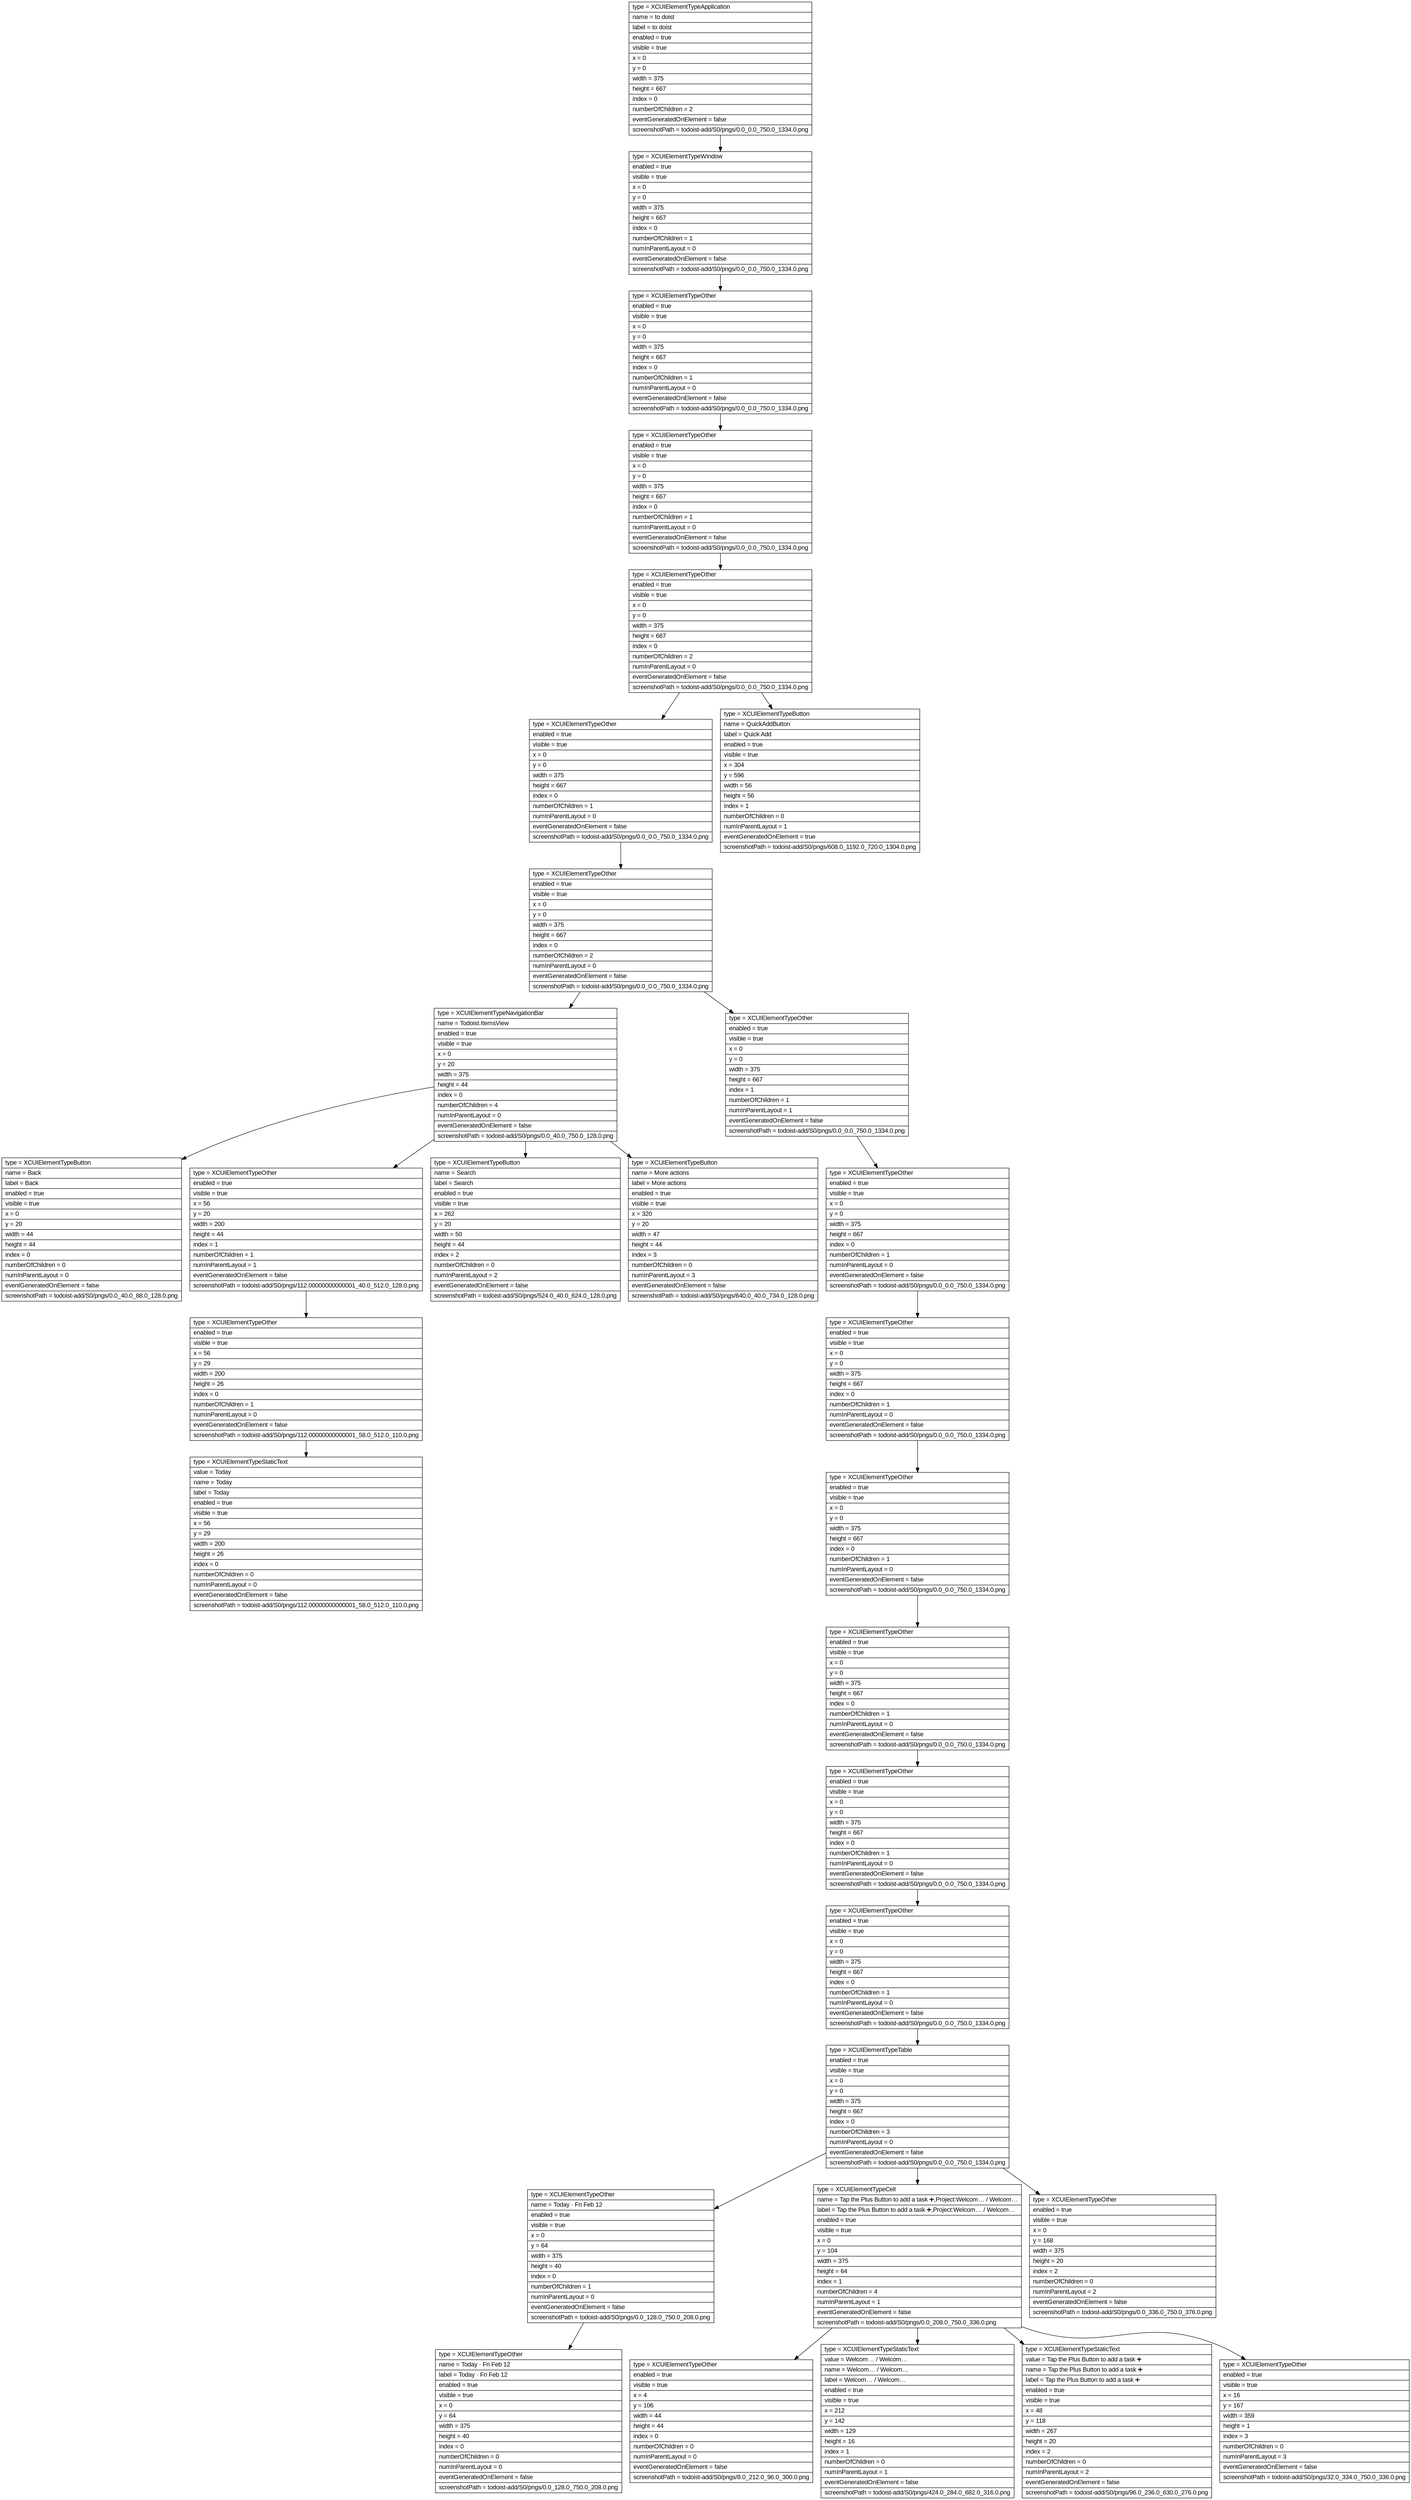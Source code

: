 digraph Layout {

	node [shape=record fontname=Arial];

	0	[label="{type = XCUIElementTypeApplication\l|name = to doist\l|label = to doist\l|enabled = true\l|visible = true\l|x = 0\l|y = 0\l|width = 375\l|height = 667\l|index = 0\l|numberOfChildren = 2\l|eventGeneratedOnElement = false \l|screenshotPath = todoist-add/S0/pngs/0.0_0.0_750.0_1334.0.png\l}"]
	1	[label="{type = XCUIElementTypeWindow\l|enabled = true\l|visible = true\l|x = 0\l|y = 0\l|width = 375\l|height = 667\l|index = 0\l|numberOfChildren = 1\l|numInParentLayout = 0\l|eventGeneratedOnElement = false \l|screenshotPath = todoist-add/S0/pngs/0.0_0.0_750.0_1334.0.png\l}"]
	2	[label="{type = XCUIElementTypeOther\l|enabled = true\l|visible = true\l|x = 0\l|y = 0\l|width = 375\l|height = 667\l|index = 0\l|numberOfChildren = 1\l|numInParentLayout = 0\l|eventGeneratedOnElement = false \l|screenshotPath = todoist-add/S0/pngs/0.0_0.0_750.0_1334.0.png\l}"]
	3	[label="{type = XCUIElementTypeOther\l|enabled = true\l|visible = true\l|x = 0\l|y = 0\l|width = 375\l|height = 667\l|index = 0\l|numberOfChildren = 1\l|numInParentLayout = 0\l|eventGeneratedOnElement = false \l|screenshotPath = todoist-add/S0/pngs/0.0_0.0_750.0_1334.0.png\l}"]
	4	[label="{type = XCUIElementTypeOther\l|enabled = true\l|visible = true\l|x = 0\l|y = 0\l|width = 375\l|height = 667\l|index = 0\l|numberOfChildren = 2\l|numInParentLayout = 0\l|eventGeneratedOnElement = false \l|screenshotPath = todoist-add/S0/pngs/0.0_0.0_750.0_1334.0.png\l}"]
	5	[label="{type = XCUIElementTypeOther\l|enabled = true\l|visible = true\l|x = 0\l|y = 0\l|width = 375\l|height = 667\l|index = 0\l|numberOfChildren = 1\l|numInParentLayout = 0\l|eventGeneratedOnElement = false \l|screenshotPath = todoist-add/S0/pngs/0.0_0.0_750.0_1334.0.png\l}"]
	6	[label="{type = XCUIElementTypeButton\l|name = QuickAddButton\l|label = Quick Add\l|enabled = true\l|visible = true\l|x = 304\l|y = 596\l|width = 56\l|height = 56\l|index = 1\l|numberOfChildren = 0\l|numInParentLayout = 1\l|eventGeneratedOnElement = true \l|screenshotPath = todoist-add/S0/pngs/608.0_1192.0_720.0_1304.0.png\l}"]
	7	[label="{type = XCUIElementTypeOther\l|enabled = true\l|visible = true\l|x = 0\l|y = 0\l|width = 375\l|height = 667\l|index = 0\l|numberOfChildren = 2\l|numInParentLayout = 0\l|eventGeneratedOnElement = false \l|screenshotPath = todoist-add/S0/pngs/0.0_0.0_750.0_1334.0.png\l}"]
	8	[label="{type = XCUIElementTypeNavigationBar\l|name = Todoist.ItemsView\l|enabled = true\l|visible = true\l|x = 0\l|y = 20\l|width = 375\l|height = 44\l|index = 0\l|numberOfChildren = 4\l|numInParentLayout = 0\l|eventGeneratedOnElement = false \l|screenshotPath = todoist-add/S0/pngs/0.0_40.0_750.0_128.0.png\l}"]
	9	[label="{type = XCUIElementTypeOther\l|enabled = true\l|visible = true\l|x = 0\l|y = 0\l|width = 375\l|height = 667\l|index = 1\l|numberOfChildren = 1\l|numInParentLayout = 1\l|eventGeneratedOnElement = false \l|screenshotPath = todoist-add/S0/pngs/0.0_0.0_750.0_1334.0.png\l}"]
	10	[label="{type = XCUIElementTypeButton\l|name = Back\l|label = Back\l|enabled = true\l|visible = true\l|x = 0\l|y = 20\l|width = 44\l|height = 44\l|index = 0\l|numberOfChildren = 0\l|numInParentLayout = 0\l|eventGeneratedOnElement = false \l|screenshotPath = todoist-add/S0/pngs/0.0_40.0_88.0_128.0.png\l}"]
	11	[label="{type = XCUIElementTypeOther\l|enabled = true\l|visible = true\l|x = 56\l|y = 20\l|width = 200\l|height = 44\l|index = 1\l|numberOfChildren = 1\l|numInParentLayout = 1\l|eventGeneratedOnElement = false \l|screenshotPath = todoist-add/S0/pngs/112.00000000000001_40.0_512.0_128.0.png\l}"]
	12	[label="{type = XCUIElementTypeButton\l|name = Search\l|label = Search\l|enabled = true\l|visible = true\l|x = 262\l|y = 20\l|width = 50\l|height = 44\l|index = 2\l|numberOfChildren = 0\l|numInParentLayout = 2\l|eventGeneratedOnElement = false \l|screenshotPath = todoist-add/S0/pngs/524.0_40.0_624.0_128.0.png\l}"]
	13	[label="{type = XCUIElementTypeButton\l|name = More actions\l|label = More actions\l|enabled = true\l|visible = true\l|x = 320\l|y = 20\l|width = 47\l|height = 44\l|index = 3\l|numberOfChildren = 0\l|numInParentLayout = 3\l|eventGeneratedOnElement = false \l|screenshotPath = todoist-add/S0/pngs/640.0_40.0_734.0_128.0.png\l}"]
	14	[label="{type = XCUIElementTypeOther\l|enabled = true\l|visible = true\l|x = 0\l|y = 0\l|width = 375\l|height = 667\l|index = 0\l|numberOfChildren = 1\l|numInParentLayout = 0\l|eventGeneratedOnElement = false \l|screenshotPath = todoist-add/S0/pngs/0.0_0.0_750.0_1334.0.png\l}"]
	15	[label="{type = XCUIElementTypeOther\l|enabled = true\l|visible = true\l|x = 56\l|y = 29\l|width = 200\l|height = 26\l|index = 0\l|numberOfChildren = 1\l|numInParentLayout = 0\l|eventGeneratedOnElement = false \l|screenshotPath = todoist-add/S0/pngs/112.00000000000001_58.0_512.0_110.0.png\l}"]
	16	[label="{type = XCUIElementTypeOther\l|enabled = true\l|visible = true\l|x = 0\l|y = 0\l|width = 375\l|height = 667\l|index = 0\l|numberOfChildren = 1\l|numInParentLayout = 0\l|eventGeneratedOnElement = false \l|screenshotPath = todoist-add/S0/pngs/0.0_0.0_750.0_1334.0.png\l}"]
	17	[label="{type = XCUIElementTypeStaticText\l|value = Today\l|name = Today\l|label = Today\l|enabled = true\l|visible = true\l|x = 56\l|y = 29\l|width = 200\l|height = 26\l|index = 0\l|numberOfChildren = 0\l|numInParentLayout = 0\l|eventGeneratedOnElement = false \l|screenshotPath = todoist-add/S0/pngs/112.00000000000001_58.0_512.0_110.0.png\l}"]
	18	[label="{type = XCUIElementTypeOther\l|enabled = true\l|visible = true\l|x = 0\l|y = 0\l|width = 375\l|height = 667\l|index = 0\l|numberOfChildren = 1\l|numInParentLayout = 0\l|eventGeneratedOnElement = false \l|screenshotPath = todoist-add/S0/pngs/0.0_0.0_750.0_1334.0.png\l}"]
	19	[label="{type = XCUIElementTypeOther\l|enabled = true\l|visible = true\l|x = 0\l|y = 0\l|width = 375\l|height = 667\l|index = 0\l|numberOfChildren = 1\l|numInParentLayout = 0\l|eventGeneratedOnElement = false \l|screenshotPath = todoist-add/S0/pngs/0.0_0.0_750.0_1334.0.png\l}"]
	20	[label="{type = XCUIElementTypeOther\l|enabled = true\l|visible = true\l|x = 0\l|y = 0\l|width = 375\l|height = 667\l|index = 0\l|numberOfChildren = 1\l|numInParentLayout = 0\l|eventGeneratedOnElement = false \l|screenshotPath = todoist-add/S0/pngs/0.0_0.0_750.0_1334.0.png\l}"]
	21	[label="{type = XCUIElementTypeOther\l|enabled = true\l|visible = true\l|x = 0\l|y = 0\l|width = 375\l|height = 667\l|index = 0\l|numberOfChildren = 1\l|numInParentLayout = 0\l|eventGeneratedOnElement = false \l|screenshotPath = todoist-add/S0/pngs/0.0_0.0_750.0_1334.0.png\l}"]
	22	[label="{type = XCUIElementTypeTable\l|enabled = true\l|visible = true\l|x = 0\l|y = 0\l|width = 375\l|height = 667\l|index = 0\l|numberOfChildren = 3\l|numInParentLayout = 0\l|eventGeneratedOnElement = false \l|screenshotPath = todoist-add/S0/pngs/0.0_0.0_750.0_1334.0.png\l}"]
	23	[label="{type = XCUIElementTypeOther\l|name = Today · Fri Feb 12\l|enabled = true\l|visible = true\l|x = 0\l|y = 64\l|width = 375\l|height = 40\l|index = 0\l|numberOfChildren = 1\l|numInParentLayout = 0\l|eventGeneratedOnElement = false \l|screenshotPath = todoist-add/S0/pngs/0.0_128.0_750.0_208.0.png\l}"]
	24	[label="{type = XCUIElementTypeCell\l|name = Tap the Plus Button to add a task ➕,Project:Welcom… / Welcom…\l|label = Tap the Plus Button to add a task ➕,Project:Welcom… / Welcom…\l|enabled = true\l|visible = true\l|x = 0\l|y = 104\l|width = 375\l|height = 64\l|index = 1\l|numberOfChildren = 4\l|numInParentLayout = 1\l|eventGeneratedOnElement = false \l|screenshotPath = todoist-add/S0/pngs/0.0_208.0_750.0_336.0.png\l}"]
	25	[label="{type = XCUIElementTypeOther\l|enabled = true\l|visible = true\l|x = 0\l|y = 168\l|width = 375\l|height = 20\l|index = 2\l|numberOfChildren = 0\l|numInParentLayout = 2\l|eventGeneratedOnElement = false \l|screenshotPath = todoist-add/S0/pngs/0.0_336.0_750.0_376.0.png\l}"]
	26	[label="{type = XCUIElementTypeOther\l|name = Today · Fri Feb 12\l|label = Today · Fri Feb 12\l|enabled = true\l|visible = true\l|x = 0\l|y = 64\l|width = 375\l|height = 40\l|index = 0\l|numberOfChildren = 0\l|numInParentLayout = 0\l|eventGeneratedOnElement = false \l|screenshotPath = todoist-add/S0/pngs/0.0_128.0_750.0_208.0.png\l}"]
	27	[label="{type = XCUIElementTypeOther\l|enabled = true\l|visible = true\l|x = 4\l|y = 106\l|width = 44\l|height = 44\l|index = 0\l|numberOfChildren = 0\l|numInParentLayout = 0\l|eventGeneratedOnElement = false \l|screenshotPath = todoist-add/S0/pngs/8.0_212.0_96.0_300.0.png\l}"]
	28	[label="{type = XCUIElementTypeStaticText\l|value = Welcom… / Welcom…\l|name = Welcom… / Welcom…\l|label = Welcom… / Welcom…\l|enabled = true\l|visible = true\l|x = 212\l|y = 142\l|width = 129\l|height = 16\l|index = 1\l|numberOfChildren = 0\l|numInParentLayout = 1\l|eventGeneratedOnElement = false \l|screenshotPath = todoist-add/S0/pngs/424.0_284.0_682.0_316.0.png\l}"]
	29	[label="{type = XCUIElementTypeStaticText\l|value = Tap the Plus Button to add a task ➕\l|name = Tap the Plus Button to add a task ➕\l|label = Tap the Plus Button to add a task ➕\l|enabled = true\l|visible = true\l|x = 48\l|y = 118\l|width = 267\l|height = 20\l|index = 2\l|numberOfChildren = 0\l|numInParentLayout = 2\l|eventGeneratedOnElement = false \l|screenshotPath = todoist-add/S0/pngs/96.0_236.0_630.0_276.0.png\l}"]
	30	[label="{type = XCUIElementTypeOther\l|enabled = true\l|visible = true\l|x = 16\l|y = 167\l|width = 359\l|height = 1\l|index = 3\l|numberOfChildren = 0\l|numInParentLayout = 3\l|eventGeneratedOnElement = false \l|screenshotPath = todoist-add/S0/pngs/32.0_334.0_750.0_336.0.png\l}"]


	0 -> 1
	1 -> 2
	2 -> 3
	3 -> 4
	4 -> 5
	4 -> 6
	5 -> 7
	7 -> 8
	7 -> 9
	8 -> 10
	8 -> 11
	8 -> 12
	8 -> 13
	9 -> 14
	11 -> 15
	14 -> 16
	15 -> 17
	16 -> 18
	18 -> 19
	19 -> 20
	20 -> 21
	21 -> 22
	22 -> 23
	22 -> 24
	22 -> 25
	23 -> 26
	24 -> 27
	24 -> 28
	24 -> 29
	24 -> 30


}